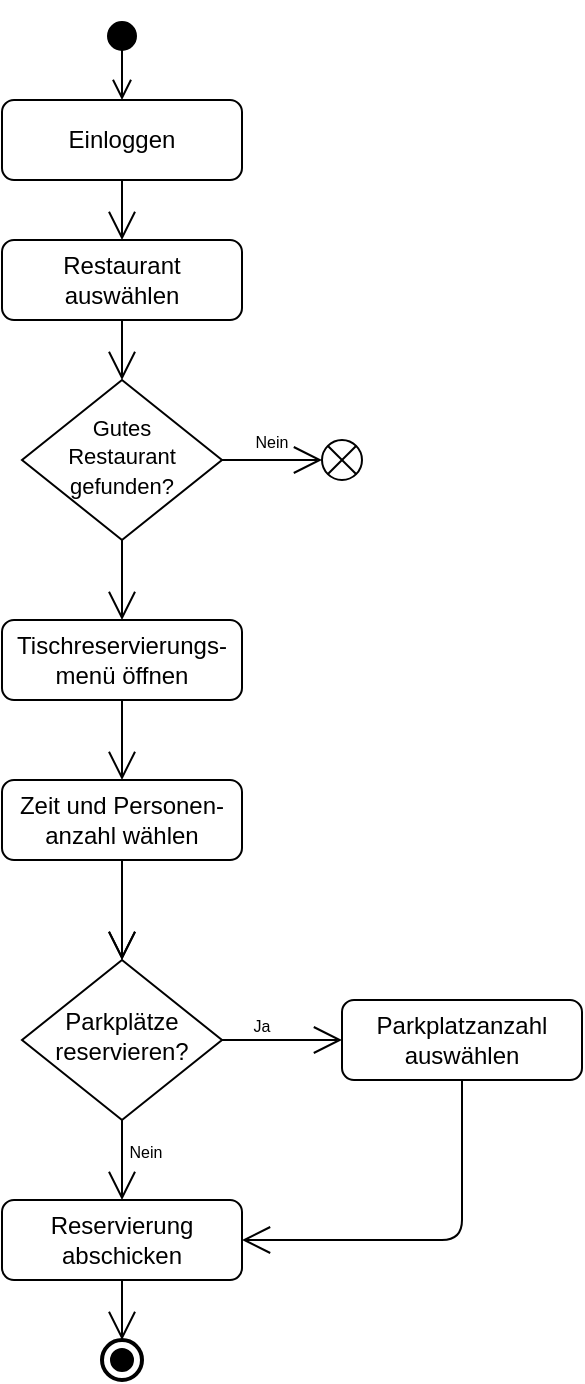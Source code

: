 <mxfile version="13.0.9" type="device"><diagram id="C5RBs43oDa-KdzZeNtuy" name="Page-1"><mxGraphModel dx="1422" dy="803" grid="1" gridSize="10" guides="1" tooltips="1" connect="1" arrows="1" fold="1" page="1" pageScale="1" pageWidth="827" pageHeight="1169" math="0" shadow="0"><root><mxCell id="WIyWlLk6GJQsqaUBKTNV-0"/><mxCell id="WIyWlLk6GJQsqaUBKTNV-1" parent="WIyWlLk6GJQsqaUBKTNV-0"/><mxCell id="WIyWlLk6GJQsqaUBKTNV-3" value="Einloggen" style="rounded=1;whiteSpace=wrap;html=1;fontSize=12;glass=0;strokeWidth=1;shadow=0;" parent="WIyWlLk6GJQsqaUBKTNV-1" vertex="1"><mxGeometry x="10" y="50" width="120" height="40" as="geometry"/></mxCell><mxCell id="WIyWlLk6GJQsqaUBKTNV-6" value="&lt;div&gt;&lt;font style=&quot;font-size: 11px&quot;&gt;Gutes&lt;/font&gt;&lt;/div&gt;&lt;div&gt;&lt;font style=&quot;font-size: 11px&quot;&gt;Restaurant gefunden?&lt;/font&gt;&lt;/div&gt;" style="rhombus;whiteSpace=wrap;html=1;shadow=0;fontFamily=Helvetica;fontSize=12;align=center;strokeWidth=1;spacing=6;spacingTop=-4;" parent="WIyWlLk6GJQsqaUBKTNV-1" vertex="1"><mxGeometry x="20" y="190" width="100" height="80" as="geometry"/></mxCell><mxCell id="WIyWlLk6GJQsqaUBKTNV-12" value="&lt;div&gt;Tischreservierungs-&lt;/div&gt;&lt;div&gt;menü öffnen&lt;br&gt;&lt;/div&gt;" style="rounded=1;whiteSpace=wrap;html=1;fontSize=12;glass=0;strokeWidth=1;shadow=0;" parent="WIyWlLk6GJQsqaUBKTNV-1" vertex="1"><mxGeometry x="10" y="310" width="120" height="40" as="geometry"/></mxCell><mxCell id="GpbqrVaThBLC1kIQ7Uy6-0" value="&lt;div&gt;&lt;br&gt;&lt;/div&gt;" style="html=1;verticalAlign=bottom;startArrow=circle;startFill=1;endArrow=open;startSize=6;endSize=8;" edge="1" parent="WIyWlLk6GJQsqaUBKTNV-1" target="WIyWlLk6GJQsqaUBKTNV-3"><mxGeometry width="80" relative="1" as="geometry"><mxPoint x="70" y="10" as="sourcePoint"/><mxPoint x="140" y="-10" as="targetPoint"/><mxPoint as="offset"/></mxGeometry></mxCell><mxCell id="GpbqrVaThBLC1kIQ7Uy6-3" value="Restaurant auswählen" style="rounded=1;whiteSpace=wrap;html=1;fontSize=12;glass=0;strokeWidth=1;shadow=0;" vertex="1" parent="WIyWlLk6GJQsqaUBKTNV-1"><mxGeometry x="10" y="120" width="120" height="40" as="geometry"/></mxCell><mxCell id="GpbqrVaThBLC1kIQ7Uy6-4" value="" style="endArrow=open;endFill=1;endSize=12;html=1;exitX=0.5;exitY=1;exitDx=0;exitDy=0;entryX=0.5;entryY=0;entryDx=0;entryDy=0;" edge="1" parent="WIyWlLk6GJQsqaUBKTNV-1" source="WIyWlLk6GJQsqaUBKTNV-3" target="GpbqrVaThBLC1kIQ7Uy6-3"><mxGeometry width="160" relative="1" as="geometry"><mxPoint x="170" y="110" as="sourcePoint"/><mxPoint x="330" y="110" as="targetPoint"/></mxGeometry></mxCell><mxCell id="GpbqrVaThBLC1kIQ7Uy6-5" value="" style="endArrow=open;endFill=0;endSize=12;html=1;" edge="1" parent="WIyWlLk6GJQsqaUBKTNV-1"><mxGeometry width="160" relative="1" as="geometry"><mxPoint x="120" y="230" as="sourcePoint"/><mxPoint x="170" y="230" as="targetPoint"/></mxGeometry></mxCell><mxCell id="GpbqrVaThBLC1kIQ7Uy6-6" value="" style="verticalLabelPosition=bottom;verticalAlign=top;html=1;shape=mxgraph.flowchart.or;" vertex="1" parent="WIyWlLk6GJQsqaUBKTNV-1"><mxGeometry x="170" y="220" width="20" height="20" as="geometry"/></mxCell><mxCell id="GpbqrVaThBLC1kIQ7Uy6-9" value="" style="endArrow=open;endFill=1;endSize=12;html=1;exitX=0.5;exitY=1;exitDx=0;exitDy=0;entryX=0.5;entryY=0;entryDx=0;entryDy=0;" edge="1" parent="WIyWlLk6GJQsqaUBKTNV-1" source="GpbqrVaThBLC1kIQ7Uy6-3" target="WIyWlLk6GJQsqaUBKTNV-6"><mxGeometry width="160" relative="1" as="geometry"><mxPoint x="70" y="100" as="sourcePoint"/><mxPoint x="70" y="120" as="targetPoint"/></mxGeometry></mxCell><mxCell id="GpbqrVaThBLC1kIQ7Uy6-10" value="" style="endArrow=open;endFill=1;endSize=12;html=1;exitX=0.5;exitY=1;exitDx=0;exitDy=0;entryX=0.5;entryY=0;entryDx=0;entryDy=0;" edge="1" parent="WIyWlLk6GJQsqaUBKTNV-1" source="WIyWlLk6GJQsqaUBKTNV-6" target="WIyWlLk6GJQsqaUBKTNV-12"><mxGeometry width="160" relative="1" as="geometry"><mxPoint x="70" y="160" as="sourcePoint"/><mxPoint x="70" y="190" as="targetPoint"/></mxGeometry></mxCell><mxCell id="GpbqrVaThBLC1kIQ7Uy6-11" value="&lt;div&gt;Parkplätze reservieren?&lt;/div&gt;" style="rhombus;whiteSpace=wrap;html=1;shadow=0;fontFamily=Helvetica;fontSize=12;align=center;strokeWidth=1;spacing=6;spacingTop=-4;" vertex="1" parent="WIyWlLk6GJQsqaUBKTNV-1"><mxGeometry x="20" y="480" width="100" height="80" as="geometry"/></mxCell><mxCell id="GpbqrVaThBLC1kIQ7Uy6-12" value="" style="endArrow=open;endFill=0;endSize=12;html=1;entryX=0;entryY=0.5;entryDx=0;entryDy=0;" edge="1" parent="WIyWlLk6GJQsqaUBKTNV-1" target="GpbqrVaThBLC1kIQ7Uy6-28"><mxGeometry width="160" relative="1" as="geometry"><mxPoint x="120" y="520" as="sourcePoint"/><mxPoint x="130" y="410" as="targetPoint"/><Array as="points"><mxPoint x="160" y="520"/></Array></mxGeometry></mxCell><mxCell id="GpbqrVaThBLC1kIQ7Uy6-14" value="" style="endArrow=open;endFill=1;endSize=12;html=1;entryX=0.5;entryY=0;entryDx=0;entryDy=0;exitX=0.5;exitY=1;exitDx=0;exitDy=0;" edge="1" parent="WIyWlLk6GJQsqaUBKTNV-1" source="GpbqrVaThBLC1kIQ7Uy6-25" target="GpbqrVaThBLC1kIQ7Uy6-11"><mxGeometry width="160" relative="1" as="geometry"><mxPoint x="70" y="350" as="sourcePoint"/><mxPoint x="70" y="310" as="targetPoint"/></mxGeometry></mxCell><mxCell id="GpbqrVaThBLC1kIQ7Uy6-15" value="&lt;font style=&quot;font-size: 8px&quot;&gt;Nein&lt;/font&gt;" style="text;html=1;strokeColor=none;fillColor=none;align=center;verticalAlign=middle;whiteSpace=wrap;rounded=0;" vertex="1" parent="WIyWlLk6GJQsqaUBKTNV-1"><mxGeometry x="130" y="215" width="30" height="10" as="geometry"/></mxCell><mxCell id="GpbqrVaThBLC1kIQ7Uy6-16" value="&lt;font style=&quot;font-size: 8px&quot;&gt;Nein&lt;/font&gt;" style="text;html=1;strokeColor=none;fillColor=none;align=center;verticalAlign=middle;whiteSpace=wrap;rounded=0;" vertex="1" parent="WIyWlLk6GJQsqaUBKTNV-1"><mxGeometry x="67" y="570" width="30" height="10" as="geometry"/></mxCell><mxCell id="GpbqrVaThBLC1kIQ7Uy6-17" value="&lt;font style=&quot;font-size: 8px&quot;&gt;Ja&lt;/font&gt;" style="text;html=1;strokeColor=none;fillColor=none;align=center;verticalAlign=middle;whiteSpace=wrap;rounded=0;" vertex="1" parent="WIyWlLk6GJQsqaUBKTNV-1"><mxGeometry x="130" y="507" width="20" height="10" as="geometry"/></mxCell><mxCell id="GpbqrVaThBLC1kIQ7Uy6-19" value="Reservierung abschicken" style="rounded=1;whiteSpace=wrap;html=1;fontSize=12;glass=0;strokeWidth=1;shadow=0;" vertex="1" parent="WIyWlLk6GJQsqaUBKTNV-1"><mxGeometry x="10" y="600" width="120" height="40" as="geometry"/></mxCell><mxCell id="GpbqrVaThBLC1kIQ7Uy6-20" value="" style="endArrow=open;endFill=1;endSize=12;html=1;entryX=0.5;entryY=0;entryDx=0;entryDy=0;exitX=0.5;exitY=1;exitDx=0;exitDy=0;" edge="1" parent="WIyWlLk6GJQsqaUBKTNV-1" source="GpbqrVaThBLC1kIQ7Uy6-11" target="GpbqrVaThBLC1kIQ7Uy6-19"><mxGeometry width="160" relative="1" as="geometry"><mxPoint x="70" y="430" as="sourcePoint"/><mxPoint x="70" y="480" as="targetPoint"/></mxGeometry></mxCell><mxCell id="GpbqrVaThBLC1kIQ7Uy6-22" value="" style="endArrow=open;endFill=1;endSize=12;html=1;entryX=1;entryY=0.5;entryDx=0;entryDy=0;exitX=0.5;exitY=1;exitDx=0;exitDy=0;" edge="1" parent="WIyWlLk6GJQsqaUBKTNV-1" source="GpbqrVaThBLC1kIQ7Uy6-28" target="GpbqrVaThBLC1kIQ7Uy6-19"><mxGeometry width="160" relative="1" as="geometry"><mxPoint x="70" y="640" as="sourcePoint"/><mxPoint x="70" y="600" as="targetPoint"/><Array as="points"><mxPoint x="240" y="620"/></Array></mxGeometry></mxCell><mxCell id="GpbqrVaThBLC1kIQ7Uy6-24" value="" style="endArrow=open;endFill=1;endSize=12;html=1;entryX=0.5;entryY=0;entryDx=0;entryDy=0;" edge="1" parent="WIyWlLk6GJQsqaUBKTNV-1"><mxGeometry width="160" relative="1" as="geometry"><mxPoint x="70" y="430" as="sourcePoint"/><mxPoint x="70" y="480" as="targetPoint"/></mxGeometry></mxCell><mxCell id="GpbqrVaThBLC1kIQ7Uy6-25" value="&lt;div&gt;Zeit und Personen-&lt;/div&gt;&lt;div&gt;anzahl wählen&lt;br&gt;&lt;/div&gt;" style="rounded=1;whiteSpace=wrap;html=1;fontSize=12;glass=0;strokeWidth=1;shadow=0;" vertex="1" parent="WIyWlLk6GJQsqaUBKTNV-1"><mxGeometry x="10" y="390" width="120" height="40" as="geometry"/></mxCell><mxCell id="GpbqrVaThBLC1kIQ7Uy6-26" value="" style="endArrow=open;endFill=1;endSize=12;html=1;exitX=0.5;exitY=1;exitDx=0;exitDy=0;" edge="1" parent="WIyWlLk6GJQsqaUBKTNV-1" source="WIyWlLk6GJQsqaUBKTNV-12"><mxGeometry width="160" relative="1" as="geometry"><mxPoint x="70" y="430" as="sourcePoint"/><mxPoint x="70" y="390" as="targetPoint"/></mxGeometry></mxCell><mxCell id="GpbqrVaThBLC1kIQ7Uy6-28" value="Parkplatzanzahl auswählen" style="rounded=1;whiteSpace=wrap;html=1;fontSize=12;glass=0;strokeWidth=1;shadow=0;" vertex="1" parent="WIyWlLk6GJQsqaUBKTNV-1"><mxGeometry x="180" y="500" width="120" height="40" as="geometry"/></mxCell><mxCell id="GpbqrVaThBLC1kIQ7Uy6-30" value="" style="html=1;shape=mxgraph.sysml.actFinal;strokeWidth=2;verticalLabelPosition=bottom;verticalAlignment=top;" vertex="1" parent="WIyWlLk6GJQsqaUBKTNV-1"><mxGeometry x="60" y="670" width="20" height="20" as="geometry"/></mxCell><mxCell id="GpbqrVaThBLC1kIQ7Uy6-31" value="" style="endArrow=open;endFill=1;endSize=12;html=1;entryX=0.5;entryY=0;entryDx=0;entryDy=0;entryPerimeter=0;" edge="1" parent="WIyWlLk6GJQsqaUBKTNV-1" target="GpbqrVaThBLC1kIQ7Uy6-30"><mxGeometry width="160" relative="1" as="geometry"><mxPoint x="70" y="640" as="sourcePoint"/><mxPoint x="70" y="600" as="targetPoint"/></mxGeometry></mxCell></root></mxGraphModel></diagram></mxfile>